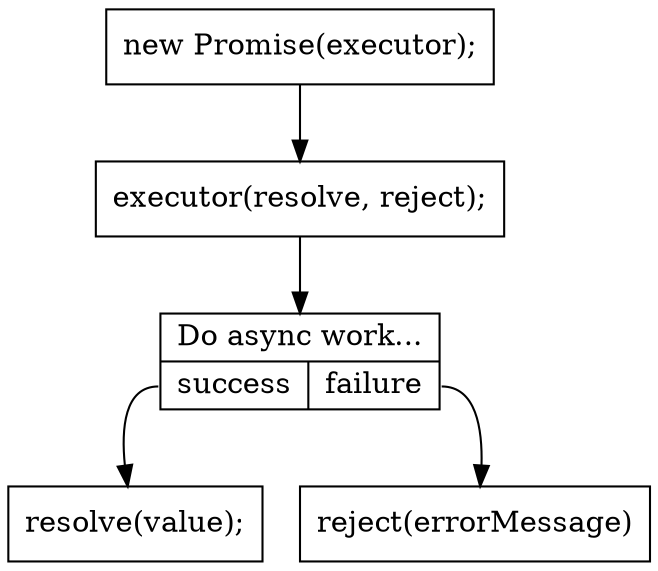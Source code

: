 digraph promiseOwner {

  // ###########################################################################
  // graph [rankdir=LR];
  node  [shape="record"];
  edge  [label=""];

  promise [label="new Promise(executor);"];
  executor [label="executor(resolve, reject);"];
  async [label="{Do async work... | {<f1>success | <f2>failure}}"];
  success [label="resolve(value);"];
  failure [label="reject(errorMessage)"];
  
  promise -> executor;
  executor -> async;
  async:f1 -> success;
  async:f2 -> failure;
}

